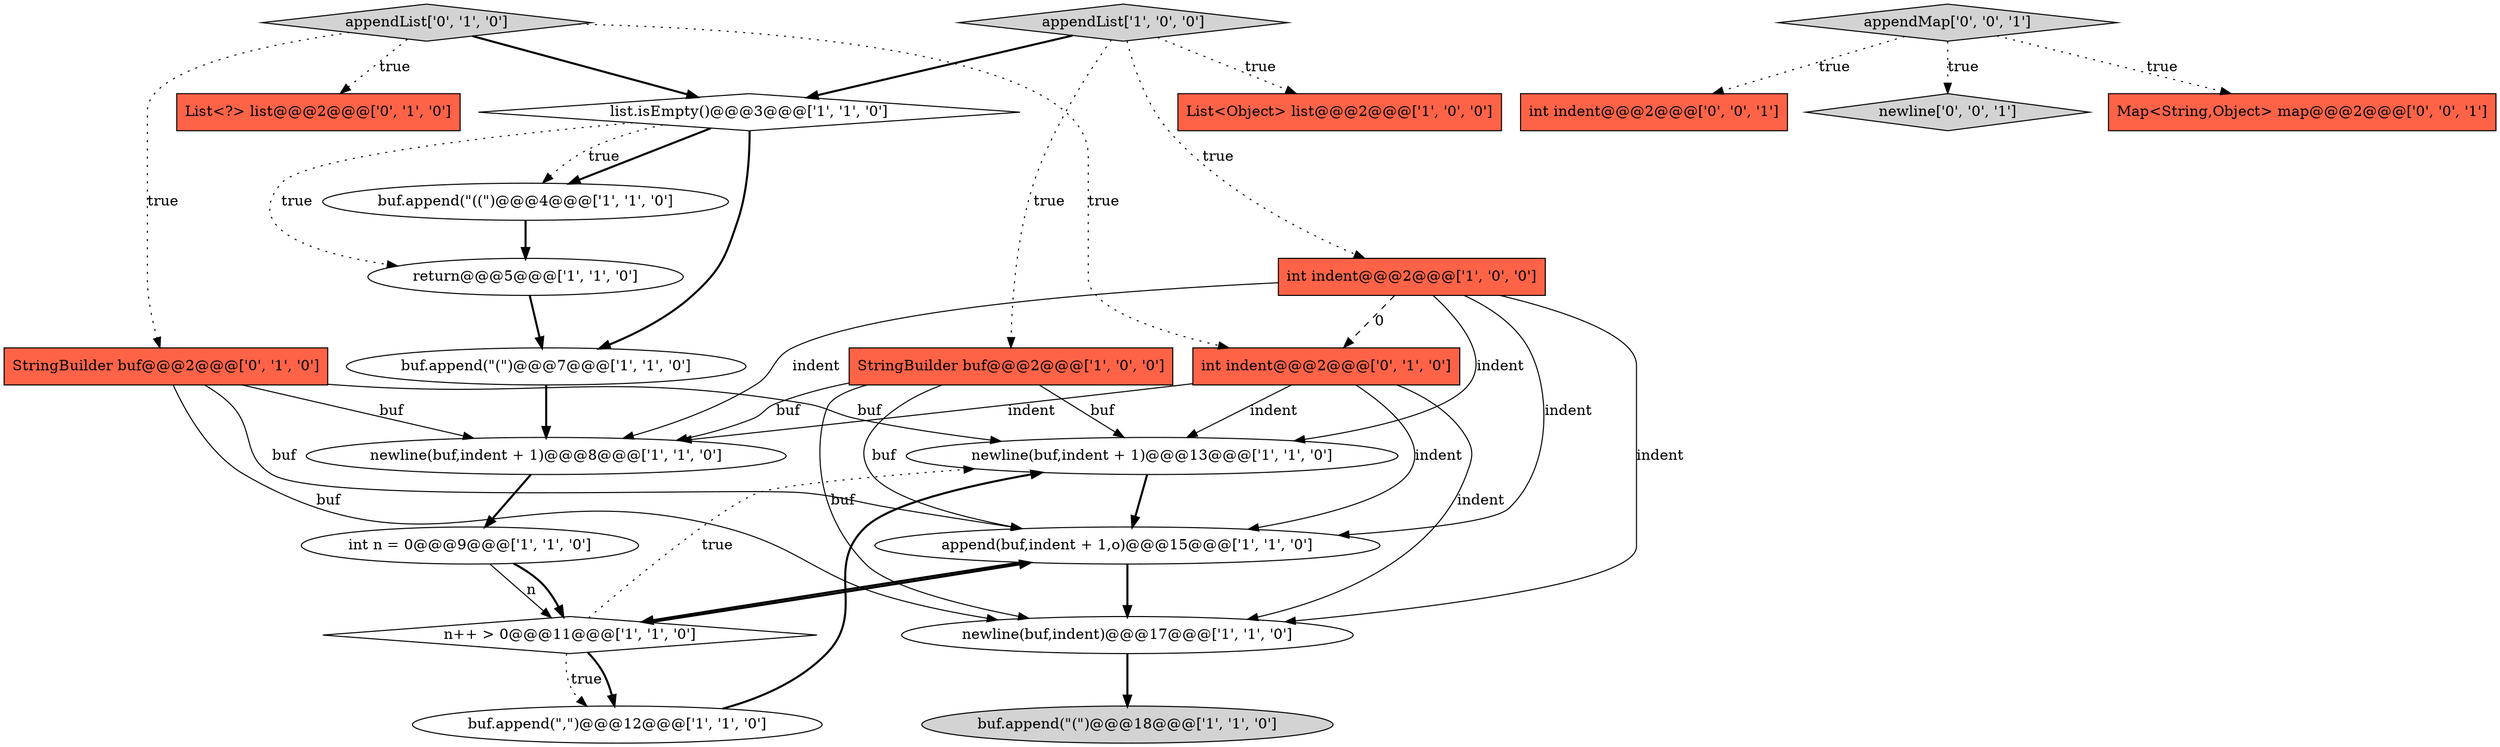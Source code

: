 digraph {
8 [style = filled, label = "newline(buf,indent + 1)@@@13@@@['1', '1', '0']", fillcolor = white, shape = ellipse image = "AAA0AAABBB1BBB"];
10 [style = filled, label = "buf.append(\"(\")@@@18@@@['1', '1', '0']", fillcolor = lightgray, shape = ellipse image = "AAA0AAABBB1BBB"];
22 [style = filled, label = "appendMap['0', '0', '1']", fillcolor = lightgray, shape = diamond image = "AAA0AAABBB3BBB"];
14 [style = filled, label = "buf.append(\"(\")@@@7@@@['1', '1', '0']", fillcolor = white, shape = ellipse image = "AAA0AAABBB1BBB"];
23 [style = filled, label = "int indent@@@2@@@['0', '0', '1']", fillcolor = tomato, shape = box image = "AAA0AAABBB3BBB"];
20 [style = filled, label = "newline['0', '0', '1']", fillcolor = lightgray, shape = diamond image = "AAA0AAABBB3BBB"];
3 [style = filled, label = "newline(buf,indent + 1)@@@8@@@['1', '1', '0']", fillcolor = white, shape = ellipse image = "AAA0AAABBB1BBB"];
16 [style = filled, label = "List<?> list@@@2@@@['0', '1', '0']", fillcolor = tomato, shape = box image = "AAA0AAABBB2BBB"];
12 [style = filled, label = "return@@@5@@@['1', '1', '0']", fillcolor = white, shape = ellipse image = "AAA0AAABBB1BBB"];
9 [style = filled, label = "list.isEmpty()@@@3@@@['1', '1', '0']", fillcolor = white, shape = diamond image = "AAA0AAABBB1BBB"];
5 [style = filled, label = "buf.append(\",\")@@@12@@@['1', '1', '0']", fillcolor = white, shape = ellipse image = "AAA0AAABBB1BBB"];
21 [style = filled, label = "Map<String,Object> map@@@2@@@['0', '0', '1']", fillcolor = tomato, shape = box image = "AAA0AAABBB3BBB"];
19 [style = filled, label = "appendList['0', '1', '0']", fillcolor = lightgray, shape = diamond image = "AAA0AAABBB2BBB"];
11 [style = filled, label = "newline(buf,indent)@@@17@@@['1', '1', '0']", fillcolor = white, shape = ellipse image = "AAA0AAABBB1BBB"];
4 [style = filled, label = "append(buf,indent + 1,o)@@@15@@@['1', '1', '0']", fillcolor = white, shape = ellipse image = "AAA0AAABBB1BBB"];
6 [style = filled, label = "int n = 0@@@9@@@['1', '1', '0']", fillcolor = white, shape = ellipse image = "AAA0AAABBB1BBB"];
18 [style = filled, label = "int indent@@@2@@@['0', '1', '0']", fillcolor = tomato, shape = box image = "AAA1AAABBB2BBB"];
7 [style = filled, label = "appendList['1', '0', '0']", fillcolor = lightgray, shape = diamond image = "AAA0AAABBB1BBB"];
13 [style = filled, label = "int indent@@@2@@@['1', '0', '0']", fillcolor = tomato, shape = box image = "AAA1AAABBB1BBB"];
1 [style = filled, label = "StringBuilder buf@@@2@@@['1', '0', '0']", fillcolor = tomato, shape = box image = "AAA0AAABBB1BBB"];
2 [style = filled, label = "n++ > 0@@@11@@@['1', '1', '0']", fillcolor = white, shape = diamond image = "AAA0AAABBB1BBB"];
17 [style = filled, label = "StringBuilder buf@@@2@@@['0', '1', '0']", fillcolor = tomato, shape = box image = "AAA0AAABBB2BBB"];
0 [style = filled, label = "List<Object> list@@@2@@@['1', '0', '0']", fillcolor = tomato, shape = box image = "AAA0AAABBB1BBB"];
15 [style = filled, label = "buf.append(\"((\")@@@4@@@['1', '1', '0']", fillcolor = white, shape = ellipse image = "AAA0AAABBB1BBB"];
22->21 [style = dotted, label="true"];
14->3 [style = bold, label=""];
1->3 [style = solid, label="buf"];
5->8 [style = bold, label=""];
9->12 [style = dotted, label="true"];
18->11 [style = solid, label="indent"];
18->4 [style = solid, label="indent"];
22->23 [style = dotted, label="true"];
19->17 [style = dotted, label="true"];
7->13 [style = dotted, label="true"];
19->18 [style = dotted, label="true"];
13->11 [style = solid, label="indent"];
3->6 [style = bold, label=""];
17->3 [style = solid, label="buf"];
17->8 [style = solid, label="buf"];
13->4 [style = solid, label="indent"];
6->2 [style = solid, label="n"];
13->3 [style = solid, label="indent"];
1->11 [style = solid, label="buf"];
4->2 [style = bold, label=""];
7->0 [style = dotted, label="true"];
2->4 [style = bold, label=""];
6->2 [style = bold, label=""];
7->9 [style = bold, label=""];
13->8 [style = solid, label="indent"];
1->8 [style = solid, label="buf"];
18->3 [style = solid, label="indent"];
22->20 [style = dotted, label="true"];
19->9 [style = bold, label=""];
11->10 [style = bold, label=""];
9->15 [style = bold, label=""];
12->14 [style = bold, label=""];
19->16 [style = dotted, label="true"];
9->14 [style = bold, label=""];
18->8 [style = solid, label="indent"];
9->15 [style = dotted, label="true"];
15->12 [style = bold, label=""];
8->4 [style = bold, label=""];
13->18 [style = dashed, label="0"];
17->11 [style = solid, label="buf"];
2->5 [style = dotted, label="true"];
7->1 [style = dotted, label="true"];
4->11 [style = bold, label=""];
17->4 [style = solid, label="buf"];
2->8 [style = dotted, label="true"];
2->5 [style = bold, label=""];
1->4 [style = solid, label="buf"];
}
